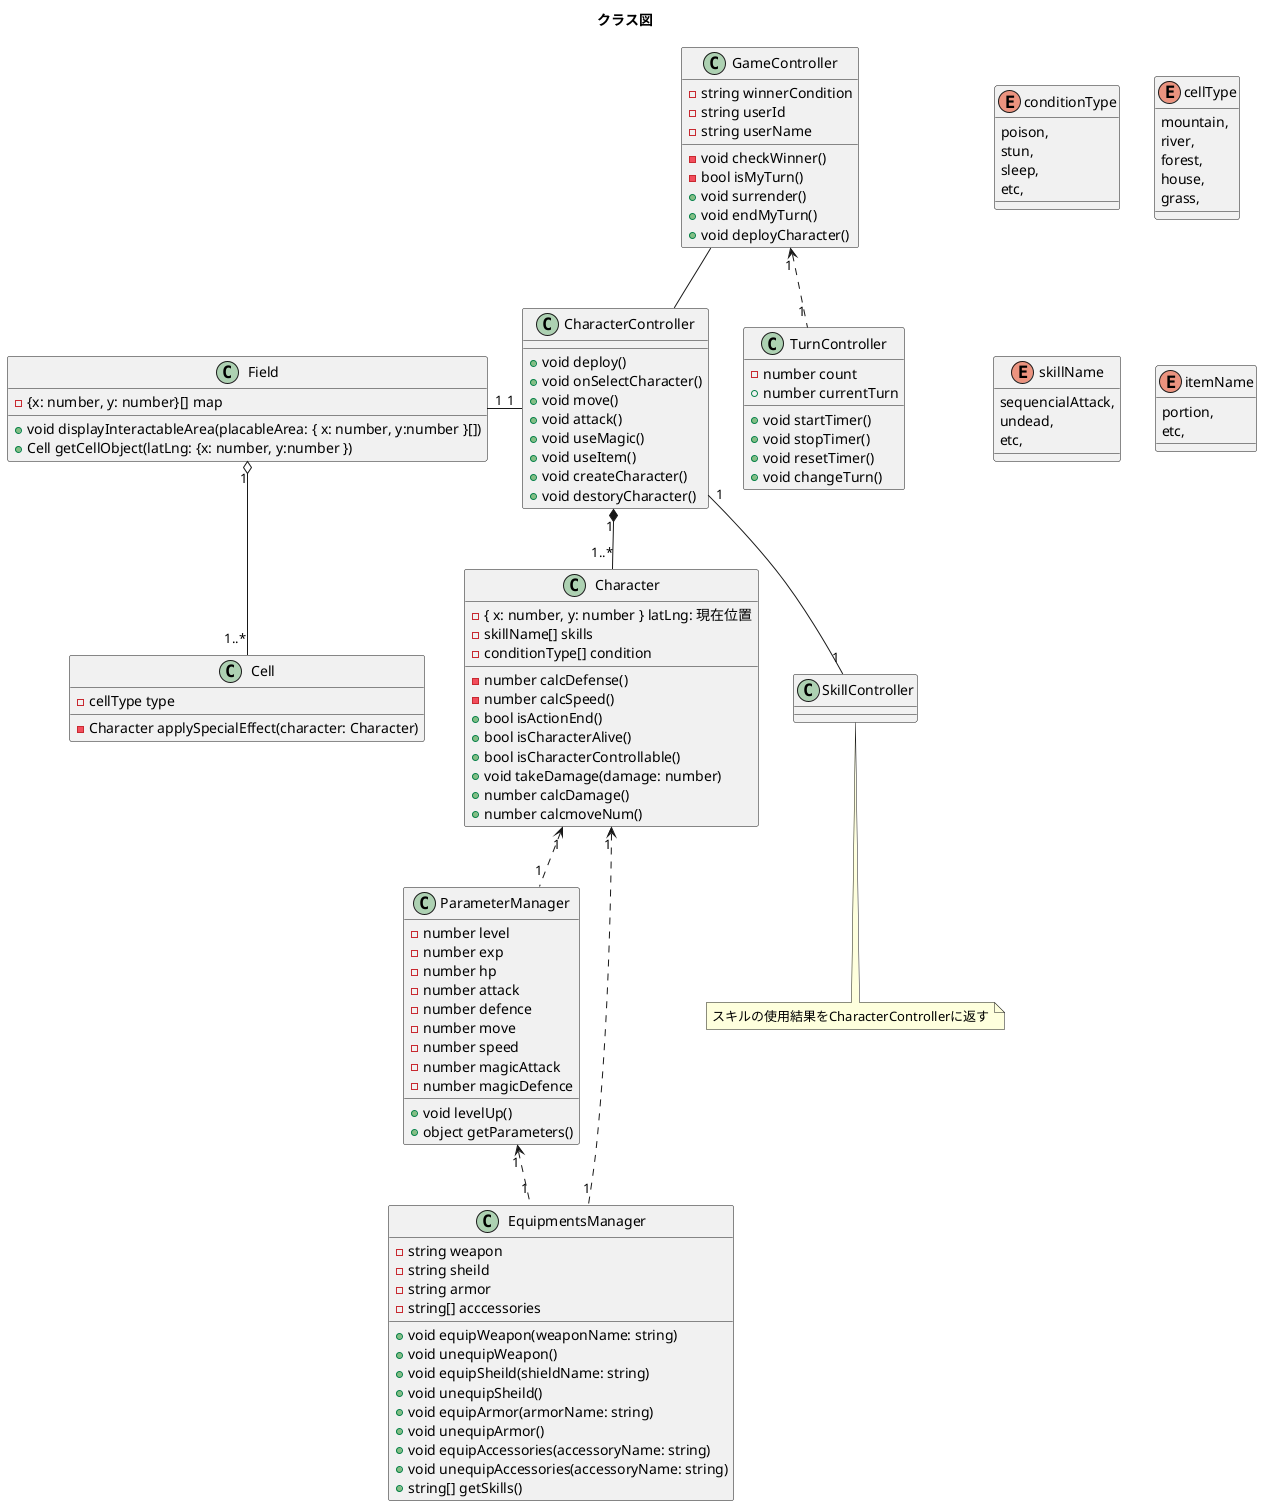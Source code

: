 @startuml
title クラス図

class GameController {
    - string winnerCondition
    - string userId
    - string userName
    - void checkWinner()
    - bool isMyTurn()
    + void surrender()
    + void endMyTurn()
    + void deployCharacter()
}

class TurnController {
    - number count
    + number currentTurn
    + void startTimer()
    + void stopTimer()
    + void resetTimer()
    + void changeTurn()
}

class CharacterController {
    + void deploy()
    + void onSelectCharacter()
    + void move()
    + void attack()
    + void useMagic()
    + void useItem()
    + void createCharacter()
    + void destoryCharacter()
}

class Field {
    - {x: number, y: number}[] map
    + void displayInteractableArea(placableArea: { x: number, y:number }[])
    + Cell getCellObject(latLng: {x: number, y:number })
}

class Cell {
    - cellType type
    - Character applySpecialEffect(character: Character)
}

class Character {
    - { x: number, y: number } latLng: 現在位置
    - skillName[] skills
    - conditionType[] condition

    - number calcDefense()
    - number calcSpeed()
    + bool isActionEnd()
    + bool isCharacterAlive()
    + bool isCharacterControllable()
    + void takeDamage(damage: number)
    + number calcDamage()
    + number calcmoveNum()
}

class ParameterManager {
    - number level
    - number exp
    - number hp
    - number attack
    - number defence
    - number move
    - number speed
    - number magicAttack
    - number magicDefence

    + void levelUp()
    + object getParameters()
}

class EquipmentsManager {
    - string weapon
    - string sheild
    - string armor
    - string[] acccessories

    + void equipWeapon(weaponName: string)
    + void unequipWeapon()
    + void equipSheild(shieldName: string)
    + void unequipSheild()
    + void equipArmor(armorName: string)
    + void unequipArmor()
    + void equipAccessories(accessoryName: string)
    + void unequipAccessories(accessoryName: string)
    + string[] getSkills()
}

class SkillController {
    
}

enum conditionType {
    poison,
    stun,
    sleep,
    etc,
}

enum cellType {
    mountain,
    river,
    forest,
    house,
    grass,
}

enum skillName {
    sequencialAttack,
    undead,
    etc,
}

enum itemName {
    portion,
    etc,
}

note bottom of SkillController : スキルの使用結果をCharacterControllerに返す

GameController "1" <.. "1" TurnController

GameController -- CharacterController

CharacterController "1" *-- "1..*" Character

CharacterController "1" -- "1" SkillController

CharacterController "1" -le- "1" Field

Character "1" <.. "1" ParameterManager

Character "1" <.. "1" EquipmentsManager

ParameterManager "1" <.. "1" EquipmentsManager

Field "1" o-- "1..*" Cell



@enduml